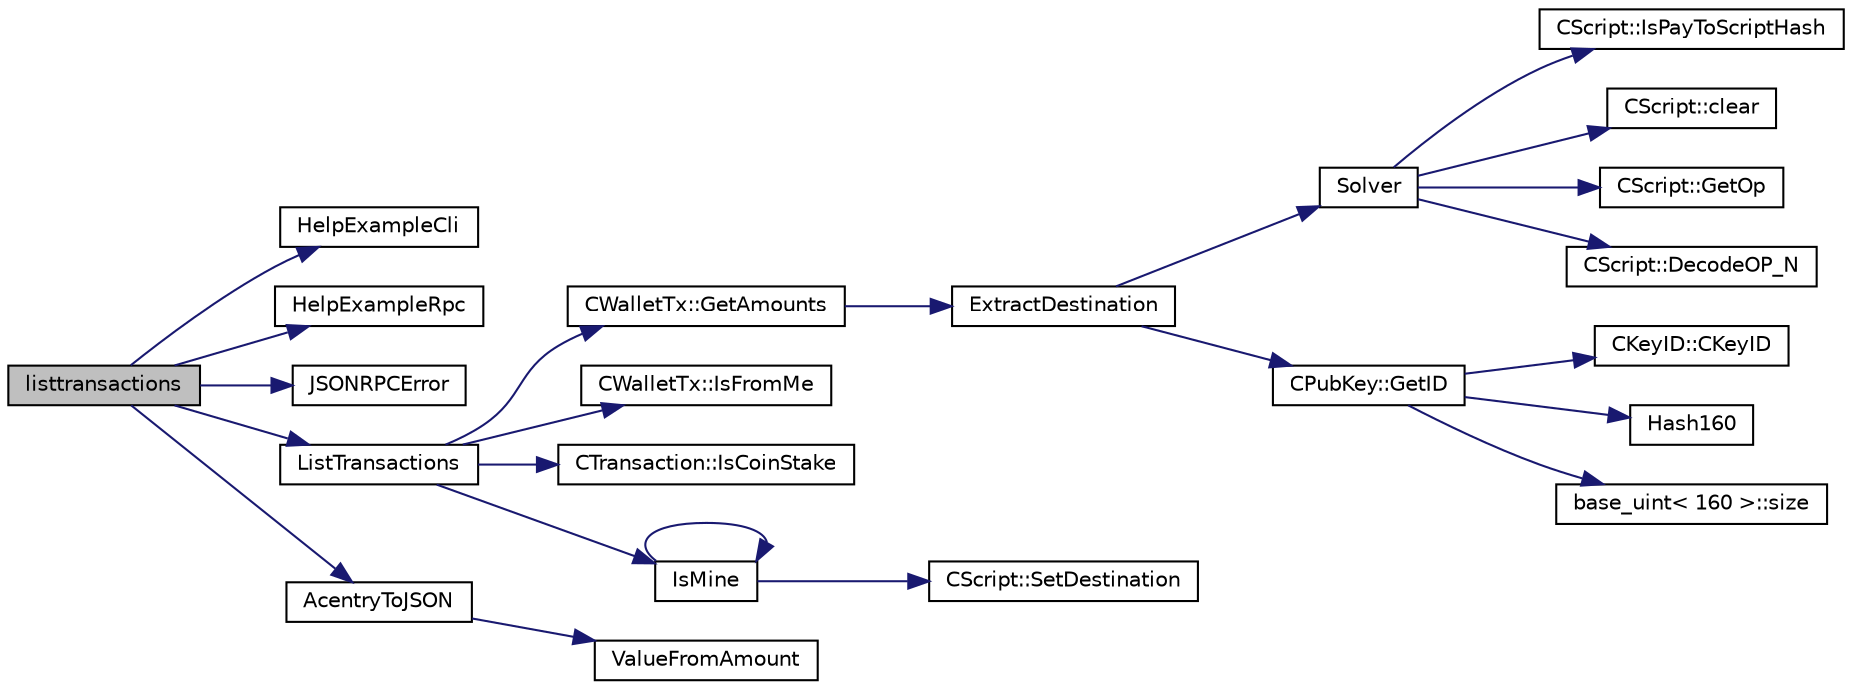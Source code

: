 digraph "listtransactions"
{
  edge [fontname="Helvetica",fontsize="10",labelfontname="Helvetica",labelfontsize="10"];
  node [fontname="Helvetica",fontsize="10",shape=record];
  rankdir="LR";
  Node699 [label="listtransactions",height=0.2,width=0.4,color="black", fillcolor="grey75", style="filled", fontcolor="black"];
  Node699 -> Node700 [color="midnightblue",fontsize="10",style="solid",fontname="Helvetica"];
  Node700 [label="HelpExampleCli",height=0.2,width=0.4,color="black", fillcolor="white", style="filled",URL="$d6/d76/rpcserver_8cpp.html#ac01ac6eab5467567ed0da106814e04ec"];
  Node699 -> Node701 [color="midnightblue",fontsize="10",style="solid",fontname="Helvetica"];
  Node701 [label="HelpExampleRpc",height=0.2,width=0.4,color="black", fillcolor="white", style="filled",URL="$d6/d76/rpcserver_8cpp.html#a06ea60e24e5a1053a14a11b1009bf9ef"];
  Node699 -> Node702 [color="midnightblue",fontsize="10",style="solid",fontname="Helvetica"];
  Node702 [label="JSONRPCError",height=0.2,width=0.4,color="black", fillcolor="white", style="filled",URL="$d2/d30/rpcprotocol_8cpp.html#a17b1bb111ab339efc951929834766039"];
  Node699 -> Node703 [color="midnightblue",fontsize="10",style="solid",fontname="Helvetica"];
  Node703 [label="ListTransactions",height=0.2,width=0.4,color="black", fillcolor="white", style="filled",URL="$df/d1d/rpcwallet_8cpp.html#a460d931e7f098979bea783409c971d53"];
  Node703 -> Node704 [color="midnightblue",fontsize="10",style="solid",fontname="Helvetica"];
  Node704 [label="CWalletTx::GetAmounts",height=0.2,width=0.4,color="black", fillcolor="white", style="filled",URL="$d6/d53/class_c_wallet_tx.html#a712d43025de0e667a5e06d3969dbea1f"];
  Node704 -> Node705 [color="midnightblue",fontsize="10",style="solid",fontname="Helvetica"];
  Node705 [label="ExtractDestination",height=0.2,width=0.4,color="black", fillcolor="white", style="filled",URL="$dd/d0f/script_8cpp.html#a951f7e601746ae076afdf3169ecca2fc"];
  Node705 -> Node706 [color="midnightblue",fontsize="10",style="solid",fontname="Helvetica"];
  Node706 [label="Solver",height=0.2,width=0.4,color="black", fillcolor="white", style="filled",URL="$dd/d0f/script_8cpp.html#a6ee6be50bff44464e905680c6fcee6dc"];
  Node706 -> Node707 [color="midnightblue",fontsize="10",style="solid",fontname="Helvetica"];
  Node707 [label="CScript::IsPayToScriptHash",height=0.2,width=0.4,color="black", fillcolor="white", style="filled",URL="$d9/d4b/class_c_script.html#a0c3729c606d318923dc06f95d85a0971"];
  Node706 -> Node708 [color="midnightblue",fontsize="10",style="solid",fontname="Helvetica"];
  Node708 [label="CScript::clear",height=0.2,width=0.4,color="black", fillcolor="white", style="filled",URL="$d9/d4b/class_c_script.html#a7b2baf842621f07c4939408acf63377c"];
  Node706 -> Node709 [color="midnightblue",fontsize="10",style="solid",fontname="Helvetica"];
  Node709 [label="CScript::GetOp",height=0.2,width=0.4,color="black", fillcolor="white", style="filled",URL="$d9/d4b/class_c_script.html#a94635ed93d8d244ec3acfa83f9ecfe5f"];
  Node706 -> Node710 [color="midnightblue",fontsize="10",style="solid",fontname="Helvetica"];
  Node710 [label="CScript::DecodeOP_N",height=0.2,width=0.4,color="black", fillcolor="white", style="filled",URL="$d9/d4b/class_c_script.html#a7f975fca06b3e9a17da8ba23c7647e2e"];
  Node705 -> Node711 [color="midnightblue",fontsize="10",style="solid",fontname="Helvetica"];
  Node711 [label="CPubKey::GetID",height=0.2,width=0.4,color="black", fillcolor="white", style="filled",URL="$da/d4e/class_c_pub_key.html#a2675f7e6f72eff68e7a5227289feb021"];
  Node711 -> Node712 [color="midnightblue",fontsize="10",style="solid",fontname="Helvetica"];
  Node712 [label="CKeyID::CKeyID",height=0.2,width=0.4,color="black", fillcolor="white", style="filled",URL="$dd/d88/class_c_key_i_d.html#a01dbd3c37820a2ffe89d106c6a7cf53d"];
  Node711 -> Node713 [color="midnightblue",fontsize="10",style="solid",fontname="Helvetica"];
  Node713 [label="Hash160",height=0.2,width=0.4,color="black", fillcolor="white", style="filled",URL="$db/dfb/hash_8h.html#a4490f70ddae16e9e48460a0416a48a6b"];
  Node711 -> Node714 [color="midnightblue",fontsize="10",style="solid",fontname="Helvetica"];
  Node714 [label="base_uint\< 160 \>::size",height=0.2,width=0.4,color="black", fillcolor="white", style="filled",URL="$da/df7/classbase__uint.html#a1f49b034e686269601ea89b0319b8004"];
  Node703 -> Node715 [color="midnightblue",fontsize="10",style="solid",fontname="Helvetica"];
  Node715 [label="CWalletTx::IsFromMe",height=0.2,width=0.4,color="black", fillcolor="white", style="filled",URL="$d6/d53/class_c_wallet_tx.html#a4b4fdec025af8171852c3eece1c2508f"];
  Node703 -> Node716 [color="midnightblue",fontsize="10",style="solid",fontname="Helvetica"];
  Node716 [label="CTransaction::IsCoinStake",height=0.2,width=0.4,color="black", fillcolor="white", style="filled",URL="$df/d43/class_c_transaction.html#ace4278a41a296d40dcf5fb2b9cf007ec"];
  Node703 -> Node717 [color="midnightblue",fontsize="10",style="solid",fontname="Helvetica"];
  Node717 [label="IsMine",height=0.2,width=0.4,color="black", fillcolor="white", style="filled",URL="$dd/d0f/script_8cpp.html#adc59cf67d903c1ba1ef225561b85bfce"];
  Node717 -> Node718 [color="midnightblue",fontsize="10",style="solid",fontname="Helvetica"];
  Node718 [label="CScript::SetDestination",height=0.2,width=0.4,color="black", fillcolor="white", style="filled",URL="$d9/d4b/class_c_script.html#ad1b5a9077241aa06116040c4f1b7c31e"];
  Node717 -> Node717 [color="midnightblue",fontsize="10",style="solid",fontname="Helvetica"];
  Node699 -> Node719 [color="midnightblue",fontsize="10",style="solid",fontname="Helvetica"];
  Node719 [label="AcentryToJSON",height=0.2,width=0.4,color="black", fillcolor="white", style="filled",URL="$df/d1d/rpcwallet_8cpp.html#af19d4e3078c194d869f5d60c4103bc08"];
  Node719 -> Node720 [color="midnightblue",fontsize="10",style="solid",fontname="Helvetica"];
  Node720 [label="ValueFromAmount",height=0.2,width=0.4,color="black", fillcolor="white", style="filled",URL="$d6/d76/rpcserver_8cpp.html#a577ce17add6d7e837a6e0653f8c048a1"];
}
